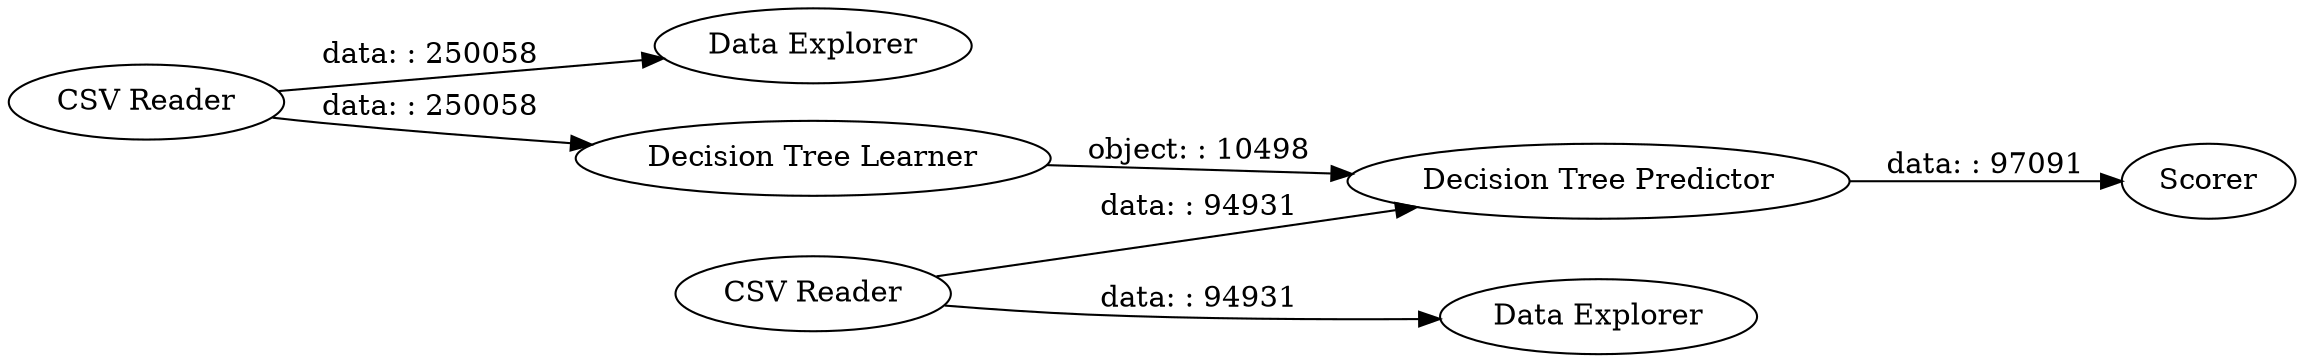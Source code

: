 digraph {
	"-7986788653168210435_7" [label="Data Explorer"]
	"-7986788653168210435_6" [label="Data Explorer"]
	"-7986788653168210435_1" [label="CSV Reader"]
	"-7986788653168210435_5" [label=Scorer]
	"-7986788653168210435_3" [label="Decision Tree Predictor"]
	"-7986788653168210435_4" [label="CSV Reader"]
	"-7986788653168210435_2" [label="Decision Tree Learner"]
	"-7986788653168210435_2" -> "-7986788653168210435_3" [label="object: : 10498"]
	"-7986788653168210435_3" -> "-7986788653168210435_5" [label="data: : 97091"]
	"-7986788653168210435_4" -> "-7986788653168210435_6" [label="data: : 94931"]
	"-7986788653168210435_4" -> "-7986788653168210435_3" [label="data: : 94931"]
	"-7986788653168210435_1" -> "-7986788653168210435_2" [label="data: : 250058"]
	"-7986788653168210435_1" -> "-7986788653168210435_7" [label="data: : 250058"]
	rankdir=LR
}
